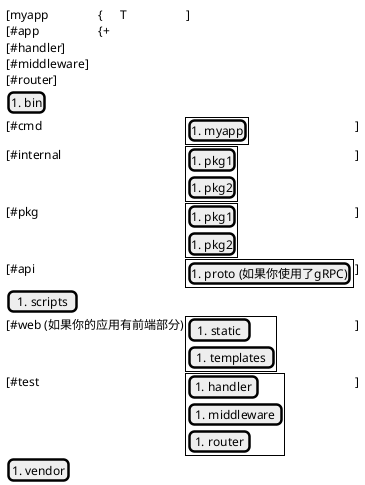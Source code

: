 @startsalt
{
{T
  [myapp|
    {T
      [#app| {+
        [#handler]
        [#middleware]
        [#router]
      }]
      [#bin]
      [#cmd| {+
        [#myapp]
      }]
      [#internal| {+
        [#pkg1]
        [#pkg2]
      }]
      [#pkg| {+
        [#pkg1]
        [#pkg2]
      }]
      [#api| {+
        [#proto (如果你使用了gRPC)]
      }]
      [#scripts]
      [#web (如果你的应用有前端部分)| {+
        [#static]
        [#templates]
      }]
      [#test| {+
        [#handler]
        [#middleware]
        [#router]
      }]
      [#vendor]
    }
  ]
}
}
@endsalt
